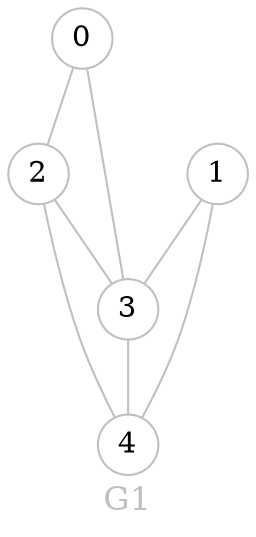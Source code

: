 graph G1 {
	graph [bgcolor="#ffffff00" fontcolor=grey fontsize=16 label=G1 overlap=false]
	node [color=grey fixedsize=true fontsize=14 shape=circle style=filled width=0.4]
	edge [arrowsize=0.7 color=grey fontcolor=grey fontsize=12]
	node [fillcolor="#ffffff"]
	0
	node [fillcolor="#ffffff"]
	1
	node [fillcolor="#ffffff"]
	2
	node [fillcolor="#ffffff"]
	3
	node [fillcolor="#ffffff"]
	4
	0 -- 2
	0 -- 3
	1 -- 3
	1 -- 4
	2 -- 3
	2 -- 4
	3 -- 4
}
